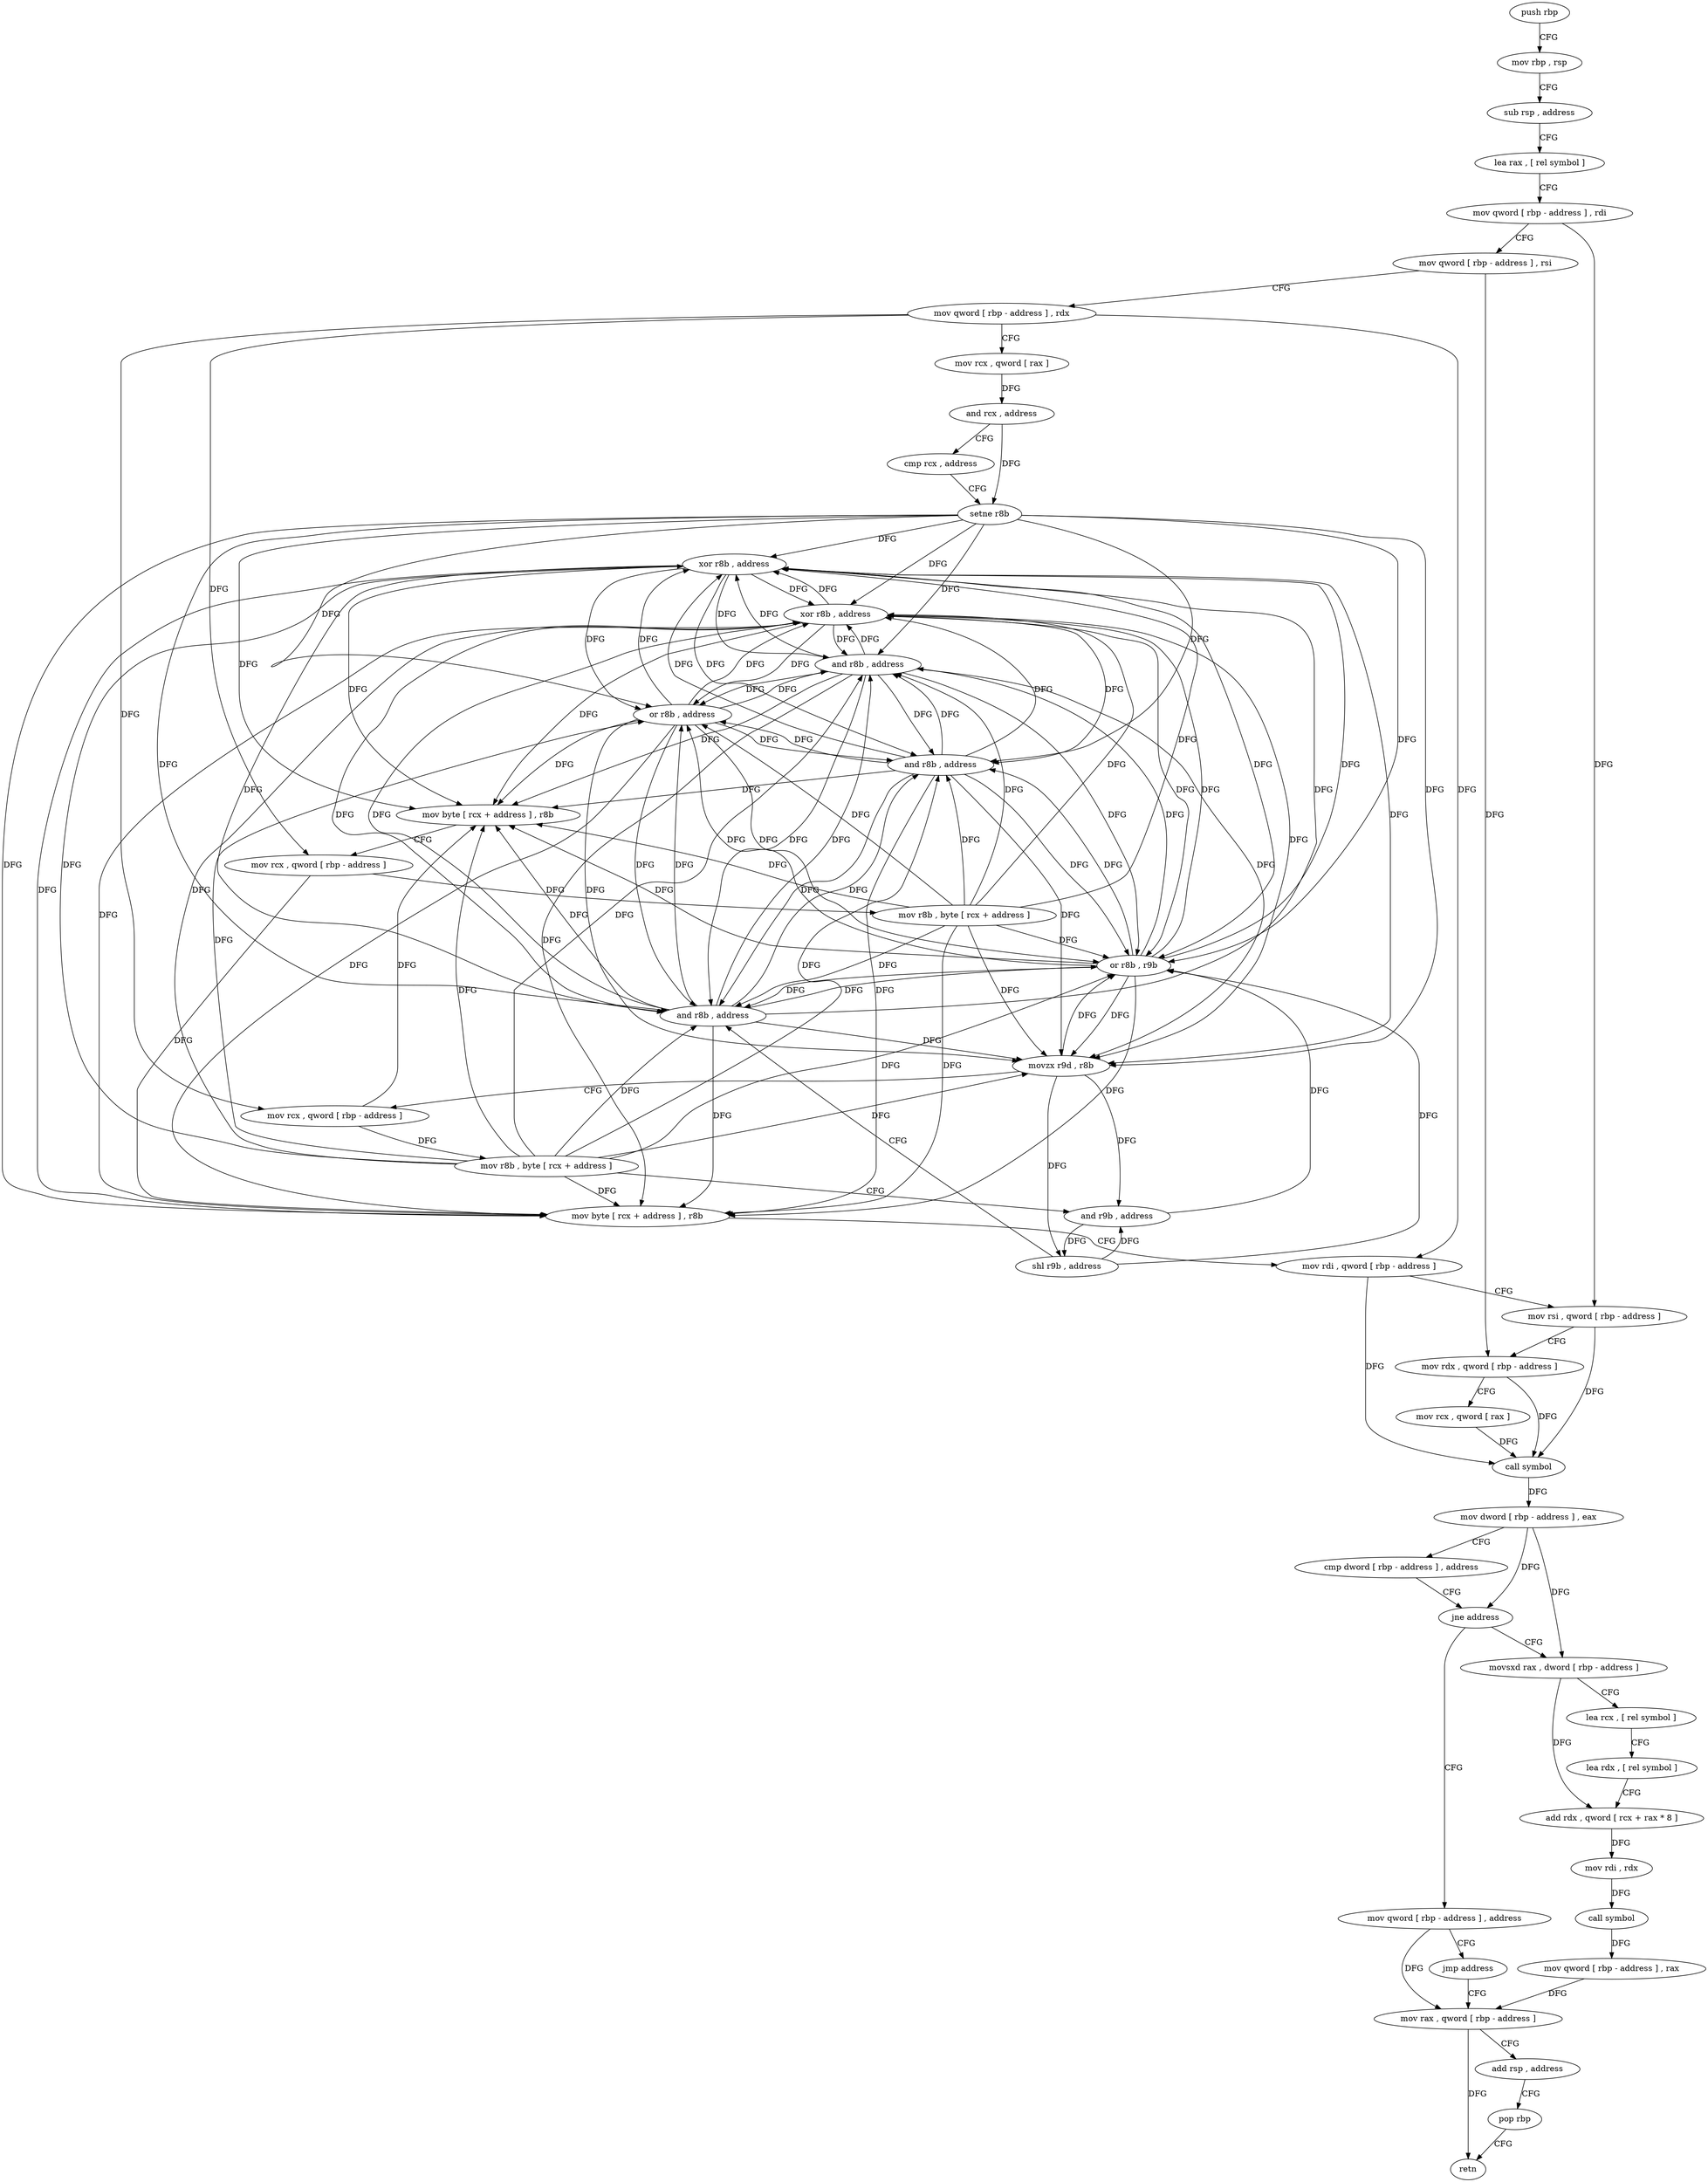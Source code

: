 digraph "func" {
"4237856" [label = "push rbp" ]
"4237857" [label = "mov rbp , rsp" ]
"4237860" [label = "sub rsp , address" ]
"4237864" [label = "lea rax , [ rel symbol ]" ]
"4237871" [label = "mov qword [ rbp - address ] , rdi" ]
"4237875" [label = "mov qword [ rbp - address ] , rsi" ]
"4237879" [label = "mov qword [ rbp - address ] , rdx" ]
"4237883" [label = "mov rcx , qword [ rax ]" ]
"4237886" [label = "and rcx , address" ]
"4237893" [label = "cmp rcx , address" ]
"4237897" [label = "setne r8b" ]
"4237901" [label = "xor r8b , address" ]
"4237905" [label = "xor r8b , address" ]
"4237909" [label = "and r8b , address" ]
"4237913" [label = "movzx r9d , r8b" ]
"4237917" [label = "mov rcx , qword [ rbp - address ]" ]
"4237921" [label = "mov r8b , byte [ rcx + address ]" ]
"4237925" [label = "and r9b , address" ]
"4237929" [label = "shl r9b , address" ]
"4237933" [label = "and r8b , address" ]
"4237937" [label = "or r8b , r9b" ]
"4237940" [label = "mov byte [ rcx + address ] , r8b" ]
"4237944" [label = "mov rcx , qword [ rbp - address ]" ]
"4237948" [label = "mov r8b , byte [ rcx + address ]" ]
"4237952" [label = "and r8b , address" ]
"4237956" [label = "or r8b , address" ]
"4237960" [label = "mov byte [ rcx + address ] , r8b" ]
"4237964" [label = "mov rdi , qword [ rbp - address ]" ]
"4237968" [label = "mov rsi , qword [ rbp - address ]" ]
"4237972" [label = "mov rdx , qword [ rbp - address ]" ]
"4237976" [label = "mov rcx , qword [ rax ]" ]
"4237979" [label = "call symbol" ]
"4237984" [label = "mov dword [ rbp - address ] , eax" ]
"4237987" [label = "cmp dword [ rbp - address ] , address" ]
"4237991" [label = "jne address" ]
"4238010" [label = "movsxd rax , dword [ rbp - address ]" ]
"4237997" [label = "mov qword [ rbp - address ] , address" ]
"4238014" [label = "lea rcx , [ rel symbol ]" ]
"4238021" [label = "lea rdx , [ rel symbol ]" ]
"4238028" [label = "add rdx , qword [ rcx + rax * 8 ]" ]
"4238032" [label = "mov rdi , rdx" ]
"4238035" [label = "call symbol" ]
"4238040" [label = "mov qword [ rbp - address ] , rax" ]
"4238044" [label = "mov rax , qword [ rbp - address ]" ]
"4238005" [label = "jmp address" ]
"4238048" [label = "add rsp , address" ]
"4238052" [label = "pop rbp" ]
"4238053" [label = "retn" ]
"4237856" -> "4237857" [ label = "CFG" ]
"4237857" -> "4237860" [ label = "CFG" ]
"4237860" -> "4237864" [ label = "CFG" ]
"4237864" -> "4237871" [ label = "CFG" ]
"4237871" -> "4237875" [ label = "CFG" ]
"4237871" -> "4237968" [ label = "DFG" ]
"4237875" -> "4237879" [ label = "CFG" ]
"4237875" -> "4237972" [ label = "DFG" ]
"4237879" -> "4237883" [ label = "CFG" ]
"4237879" -> "4237917" [ label = "DFG" ]
"4237879" -> "4237944" [ label = "DFG" ]
"4237879" -> "4237964" [ label = "DFG" ]
"4237883" -> "4237886" [ label = "DFG" ]
"4237886" -> "4237893" [ label = "CFG" ]
"4237886" -> "4237897" [ label = "DFG" ]
"4237893" -> "4237897" [ label = "CFG" ]
"4237897" -> "4237901" [ label = "DFG" ]
"4237897" -> "4237905" [ label = "DFG" ]
"4237897" -> "4237909" [ label = "DFG" ]
"4237897" -> "4237913" [ label = "DFG" ]
"4237897" -> "4237933" [ label = "DFG" ]
"4237897" -> "4237937" [ label = "DFG" ]
"4237897" -> "4237940" [ label = "DFG" ]
"4237897" -> "4237952" [ label = "DFG" ]
"4237897" -> "4237956" [ label = "DFG" ]
"4237897" -> "4237960" [ label = "DFG" ]
"4237901" -> "4237905" [ label = "DFG" ]
"4237901" -> "4237909" [ label = "DFG" ]
"4237901" -> "4237913" [ label = "DFG" ]
"4237901" -> "4237933" [ label = "DFG" ]
"4237901" -> "4237937" [ label = "DFG" ]
"4237901" -> "4237940" [ label = "DFG" ]
"4237901" -> "4237952" [ label = "DFG" ]
"4237901" -> "4237956" [ label = "DFG" ]
"4237901" -> "4237960" [ label = "DFG" ]
"4237905" -> "4237909" [ label = "DFG" ]
"4237905" -> "4237901" [ label = "DFG" ]
"4237905" -> "4237913" [ label = "DFG" ]
"4237905" -> "4237933" [ label = "DFG" ]
"4237905" -> "4237937" [ label = "DFG" ]
"4237905" -> "4237940" [ label = "DFG" ]
"4237905" -> "4237952" [ label = "DFG" ]
"4237905" -> "4237956" [ label = "DFG" ]
"4237905" -> "4237960" [ label = "DFG" ]
"4237909" -> "4237913" [ label = "DFG" ]
"4237909" -> "4237901" [ label = "DFG" ]
"4237909" -> "4237905" [ label = "DFG" ]
"4237909" -> "4237933" [ label = "DFG" ]
"4237909" -> "4237937" [ label = "DFG" ]
"4237909" -> "4237940" [ label = "DFG" ]
"4237909" -> "4237952" [ label = "DFG" ]
"4237909" -> "4237956" [ label = "DFG" ]
"4237909" -> "4237960" [ label = "DFG" ]
"4237913" -> "4237917" [ label = "CFG" ]
"4237913" -> "4237925" [ label = "DFG" ]
"4237913" -> "4237929" [ label = "DFG" ]
"4237913" -> "4237937" [ label = "DFG" ]
"4237917" -> "4237921" [ label = "DFG" ]
"4237917" -> "4237940" [ label = "DFG" ]
"4237921" -> "4237925" [ label = "CFG" ]
"4237921" -> "4237901" [ label = "DFG" ]
"4237921" -> "4237905" [ label = "DFG" ]
"4237921" -> "4237909" [ label = "DFG" ]
"4237921" -> "4237913" [ label = "DFG" ]
"4237921" -> "4237933" [ label = "DFG" ]
"4237921" -> "4237937" [ label = "DFG" ]
"4237921" -> "4237940" [ label = "DFG" ]
"4237921" -> "4237952" [ label = "DFG" ]
"4237921" -> "4237956" [ label = "DFG" ]
"4237921" -> "4237960" [ label = "DFG" ]
"4237925" -> "4237929" [ label = "DFG" ]
"4237925" -> "4237937" [ label = "DFG" ]
"4237929" -> "4237933" [ label = "CFG" ]
"4237929" -> "4237925" [ label = "DFG" ]
"4237929" -> "4237937" [ label = "DFG" ]
"4237933" -> "4237937" [ label = "DFG" ]
"4237933" -> "4237901" [ label = "DFG" ]
"4237933" -> "4237905" [ label = "DFG" ]
"4237933" -> "4237909" [ label = "DFG" ]
"4237933" -> "4237913" [ label = "DFG" ]
"4237933" -> "4237940" [ label = "DFG" ]
"4237933" -> "4237952" [ label = "DFG" ]
"4237933" -> "4237956" [ label = "DFG" ]
"4237933" -> "4237960" [ label = "DFG" ]
"4237937" -> "4237940" [ label = "DFG" ]
"4237937" -> "4237901" [ label = "DFG" ]
"4237937" -> "4237905" [ label = "DFG" ]
"4237937" -> "4237909" [ label = "DFG" ]
"4237937" -> "4237913" [ label = "DFG" ]
"4237937" -> "4237933" [ label = "DFG" ]
"4237937" -> "4237952" [ label = "DFG" ]
"4237937" -> "4237956" [ label = "DFG" ]
"4237937" -> "4237960" [ label = "DFG" ]
"4237940" -> "4237944" [ label = "CFG" ]
"4237944" -> "4237948" [ label = "DFG" ]
"4237944" -> "4237960" [ label = "DFG" ]
"4237948" -> "4237952" [ label = "DFG" ]
"4237948" -> "4237901" [ label = "DFG" ]
"4237948" -> "4237905" [ label = "DFG" ]
"4237948" -> "4237909" [ label = "DFG" ]
"4237948" -> "4237913" [ label = "DFG" ]
"4237948" -> "4237933" [ label = "DFG" ]
"4237948" -> "4237940" [ label = "DFG" ]
"4237948" -> "4237937" [ label = "DFG" ]
"4237948" -> "4237956" [ label = "DFG" ]
"4237948" -> "4237960" [ label = "DFG" ]
"4237952" -> "4237956" [ label = "DFG" ]
"4237952" -> "4237901" [ label = "DFG" ]
"4237952" -> "4237905" [ label = "DFG" ]
"4237952" -> "4237909" [ label = "DFG" ]
"4237952" -> "4237913" [ label = "DFG" ]
"4237952" -> "4237933" [ label = "DFG" ]
"4237952" -> "4237940" [ label = "DFG" ]
"4237952" -> "4237937" [ label = "DFG" ]
"4237952" -> "4237960" [ label = "DFG" ]
"4237956" -> "4237960" [ label = "DFG" ]
"4237956" -> "4237901" [ label = "DFG" ]
"4237956" -> "4237905" [ label = "DFG" ]
"4237956" -> "4237909" [ label = "DFG" ]
"4237956" -> "4237913" [ label = "DFG" ]
"4237956" -> "4237933" [ label = "DFG" ]
"4237956" -> "4237940" [ label = "DFG" ]
"4237956" -> "4237952" [ label = "DFG" ]
"4237956" -> "4237937" [ label = "DFG" ]
"4237960" -> "4237964" [ label = "CFG" ]
"4237964" -> "4237968" [ label = "CFG" ]
"4237964" -> "4237979" [ label = "DFG" ]
"4237968" -> "4237972" [ label = "CFG" ]
"4237968" -> "4237979" [ label = "DFG" ]
"4237972" -> "4237976" [ label = "CFG" ]
"4237972" -> "4237979" [ label = "DFG" ]
"4237976" -> "4237979" [ label = "DFG" ]
"4237979" -> "4237984" [ label = "DFG" ]
"4237984" -> "4237987" [ label = "CFG" ]
"4237984" -> "4237991" [ label = "DFG" ]
"4237984" -> "4238010" [ label = "DFG" ]
"4237987" -> "4237991" [ label = "CFG" ]
"4237991" -> "4238010" [ label = "CFG" ]
"4237991" -> "4237997" [ label = "CFG" ]
"4238010" -> "4238014" [ label = "CFG" ]
"4238010" -> "4238028" [ label = "DFG" ]
"4237997" -> "4238005" [ label = "CFG" ]
"4237997" -> "4238044" [ label = "DFG" ]
"4238014" -> "4238021" [ label = "CFG" ]
"4238021" -> "4238028" [ label = "CFG" ]
"4238028" -> "4238032" [ label = "DFG" ]
"4238032" -> "4238035" [ label = "DFG" ]
"4238035" -> "4238040" [ label = "DFG" ]
"4238040" -> "4238044" [ label = "DFG" ]
"4238044" -> "4238048" [ label = "CFG" ]
"4238044" -> "4238053" [ label = "DFG" ]
"4238005" -> "4238044" [ label = "CFG" ]
"4238048" -> "4238052" [ label = "CFG" ]
"4238052" -> "4238053" [ label = "CFG" ]
}
